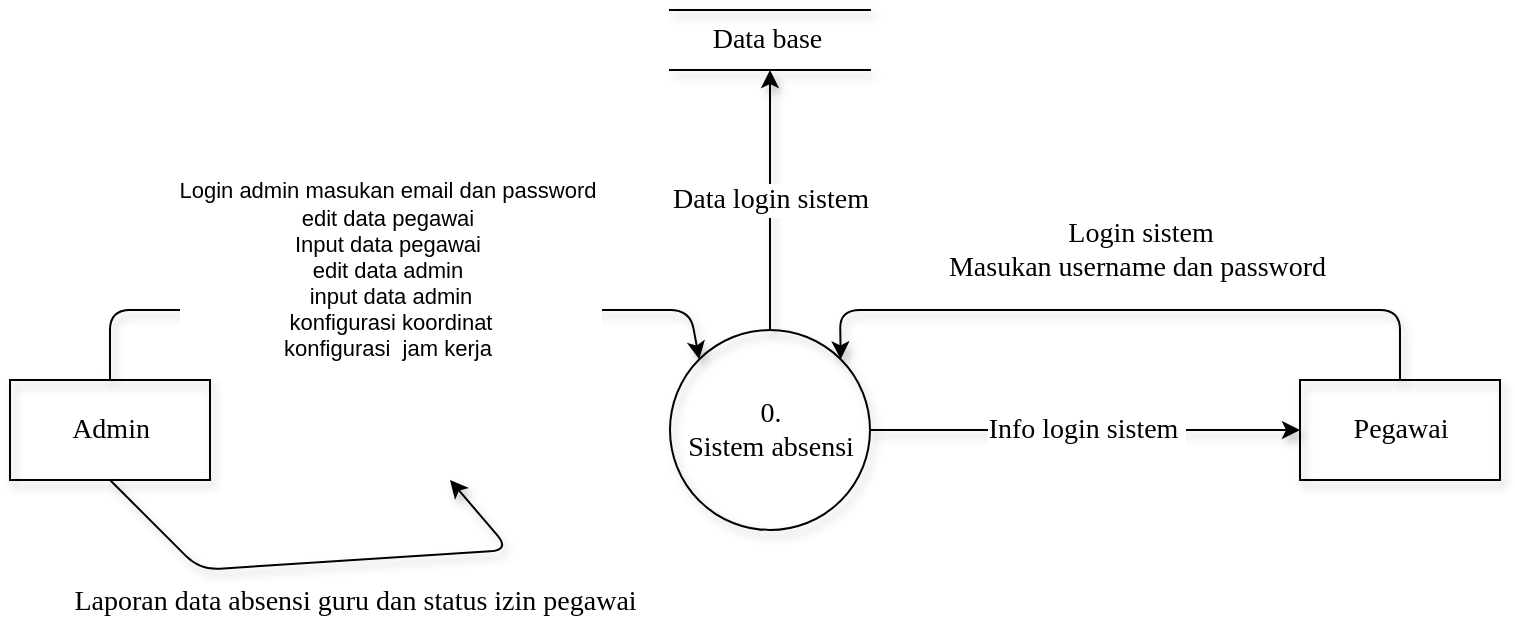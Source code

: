 <mxfile>
    <diagram id="e9O_3hvb17wW2HxE4Aac" name="Page-1">
        <mxGraphModel dx="1307" dy="421" grid="1" gridSize="10" guides="1" tooltips="1" connect="1" arrows="1" fold="1" page="1" pageScale="1" pageWidth="850" pageHeight="1100" math="0" shadow="0">
            <root>
                <mxCell id="0"/>
                <mxCell id="1" parent="0"/>
                <mxCell id="3" value="Data login sistem" style="edgeStyle=none;html=1;fontFamily=Times New Roman;fontSize=14;fillColor=none;strokeColor=#000000;shadow=1;" edge="1" parent="1" source="6" target="7">
                    <mxGeometry relative="1" as="geometry"/>
                </mxCell>
                <mxCell id="5" value="Info login sistem&amp;nbsp;" style="edgeStyle=none;html=1;fontFamily=Times New Roman;fontSize=14;fillColor=none;strokeColor=#000000;shadow=1;" edge="1" parent="1" source="6" target="12">
                    <mxGeometry relative="1" as="geometry"/>
                </mxCell>
                <mxCell id="6" value="&lt;div&gt;&lt;font face=&quot;Times New Roman&quot;&gt;&lt;span style=&quot;font-size: 14px;&quot;&gt;0.&lt;/span&gt;&lt;/font&gt;&lt;/div&gt;&lt;font face=&quot;Times New Roman&quot;&gt;&lt;span style=&quot;font-size: 14px;&quot;&gt;Sistem absensi&lt;/span&gt;&lt;/font&gt;" style="shape=ellipse;html=1;dashed=0;whitespace=wrap;aspect=fixed;perimeter=ellipsePerimeter;fillColor=none;strokeColor=#000000;shadow=1;" vertex="1" parent="1">
                    <mxGeometry x="360" y="230" width="100" height="100" as="geometry"/>
                </mxCell>
                <mxCell id="7" value="Data base&amp;nbsp;" style="html=1;dashed=0;whitespace=wrap;shape=partialRectangle;right=0;left=0;fontFamily=Times New Roman;fontSize=14;fillColor=none;strokeColor=#000000;shadow=1;" vertex="1" parent="1">
                    <mxGeometry x="360" y="70" width="100" height="30" as="geometry"/>
                </mxCell>
                <mxCell id="8" value="" style="edgeStyle=none;html=1;entryX=0;entryY=0;entryDx=0;entryDy=0;strokeColor=#000000;fontFamily=Times New Roman;fontSize=14;fillColor=#000000;shadow=1;exitX=0.5;exitY=0;exitDx=0;exitDy=0;" edge="1" parent="1" source="9" target="6">
                    <mxGeometry x="0.07" y="30" relative="1" as="geometry">
                        <Array as="points">
                            <mxPoint x="80" y="220"/>
                            <mxPoint x="370" y="220"/>
                        </Array>
                        <mxPoint as="offset"/>
                        <mxPoint x="100" y="265" as="sourcePoint"/>
                        <mxPoint x="394.645" y="254.645" as="targetPoint"/>
                    </mxGeometry>
                </mxCell>
                <mxCell id="15" value="Login admin masukan email dan password&amp;nbsp;&lt;div&gt;edit data pegawai&amp;nbsp;&lt;div&gt;&lt;div&gt;Input data pegawai&amp;nbsp;&lt;/div&gt;&lt;div&gt;edit data admin&amp;nbsp;&lt;/div&gt;&lt;div&gt;input data admin&lt;/div&gt;&lt;div&gt;konfigurasi koordinat&lt;/div&gt;&lt;/div&gt;&lt;div&gt;konfigurasi&amp;nbsp; jam kerja&amp;nbsp;&lt;/div&gt;&lt;/div&gt;" style="edgeLabel;html=1;align=center;verticalAlign=middle;resizable=0;points=[];strokeColor=none;" vertex="1" connectable="0" parent="8">
                    <mxGeometry x="0.056" y="1" relative="1" as="geometry">
                        <mxPoint x="-10" y="-19" as="offset"/>
                    </mxGeometry>
                </mxCell>
                <mxCell id="9" value="Admin" style="html=1;dashed=0;whitespace=wrap;fontFamily=Times New Roman;fontSize=14;fillColor=none;strokeColor=#000000;shadow=1;" vertex="1" parent="1">
                    <mxGeometry x="30" y="255" width="100" height="50" as="geometry"/>
                </mxCell>
                <mxCell id="10" style="edgeStyle=none;html=1;entryX=1;entryY=0;entryDx=0;entryDy=0;strokeColor=#000000;fontFamily=Times New Roman;fontSize=14;fillColor=#000000;shadow=1;" edge="1" parent="1" source="12" target="6">
                    <mxGeometry relative="1" as="geometry">
                        <Array as="points">
                            <mxPoint x="725" y="220"/>
                            <mxPoint x="445" y="220"/>
                        </Array>
                    </mxGeometry>
                </mxCell>
                <mxCell id="11" value="Login sistem&lt;div&gt;Masukan username dan&amp;nbsp;&lt;span style=&quot;background-color: light-dark(#ffffff, var(--ge-dark-color, #121212)); color: light-dark(rgb(0, 0, 0), rgb(255, 255, 255));&quot;&gt;password&amp;nbsp;&lt;/span&gt;&lt;/div&gt;" style="edgeLabel;html=1;align=center;verticalAlign=middle;resizable=0;points=[];fontSize=14;fontFamily=Times New Roman;shadow=1;" vertex="1" connectable="0" parent="10">
                    <mxGeometry x="-0.098" y="-4" relative="1" as="geometry">
                        <mxPoint x="-12" y="-26" as="offset"/>
                    </mxGeometry>
                </mxCell>
                <mxCell id="12" value="Pegawai" style="html=1;dashed=0;whitespace=wrap;fontFamily=Times New Roman;fontSize=14;fillColor=none;strokeColor=#000000;shadow=1;" vertex="1" parent="1">
                    <mxGeometry x="675" y="255" width="100" height="50" as="geometry"/>
                </mxCell>
                <mxCell id="13" value="" style="edgeStyle=none;html=1;strokeColor=#000000;fontFamily=Times New Roman;fontSize=14;fillColor=#000000;shadow=1;exitX=0.5;exitY=1;exitDx=0;exitDy=0;" edge="1" parent="1" source="9">
                    <mxGeometry x="0.07" y="30" relative="1" as="geometry">
                        <Array as="points">
                            <mxPoint x="125" y="350"/>
                            <mxPoint x="280" y="340"/>
                        </Array>
                        <mxPoint x="155" y="265" as="sourcePoint"/>
                        <mxPoint x="250" y="305" as="targetPoint"/>
                        <mxPoint as="offset"/>
                    </mxGeometry>
                </mxCell>
                <mxCell id="14" value="&lt;font face=&quot;Times New Roman&quot;&gt;&lt;span style=&quot;font-size: 14px;&quot;&gt;Laporan data absensi guru dan status izin pegawai&amp;nbsp;&lt;/span&gt;&lt;/font&gt;" style="edgeLabel;html=1;align=center;verticalAlign=middle;resizable=0;points=[];" vertex="1" connectable="0" parent="13">
                    <mxGeometry x="-0.001" y="-3" relative="1" as="geometry">
                        <mxPoint x="10" y="17" as="offset"/>
                    </mxGeometry>
                </mxCell>
            </root>
        </mxGraphModel>
    </diagram>
</mxfile>